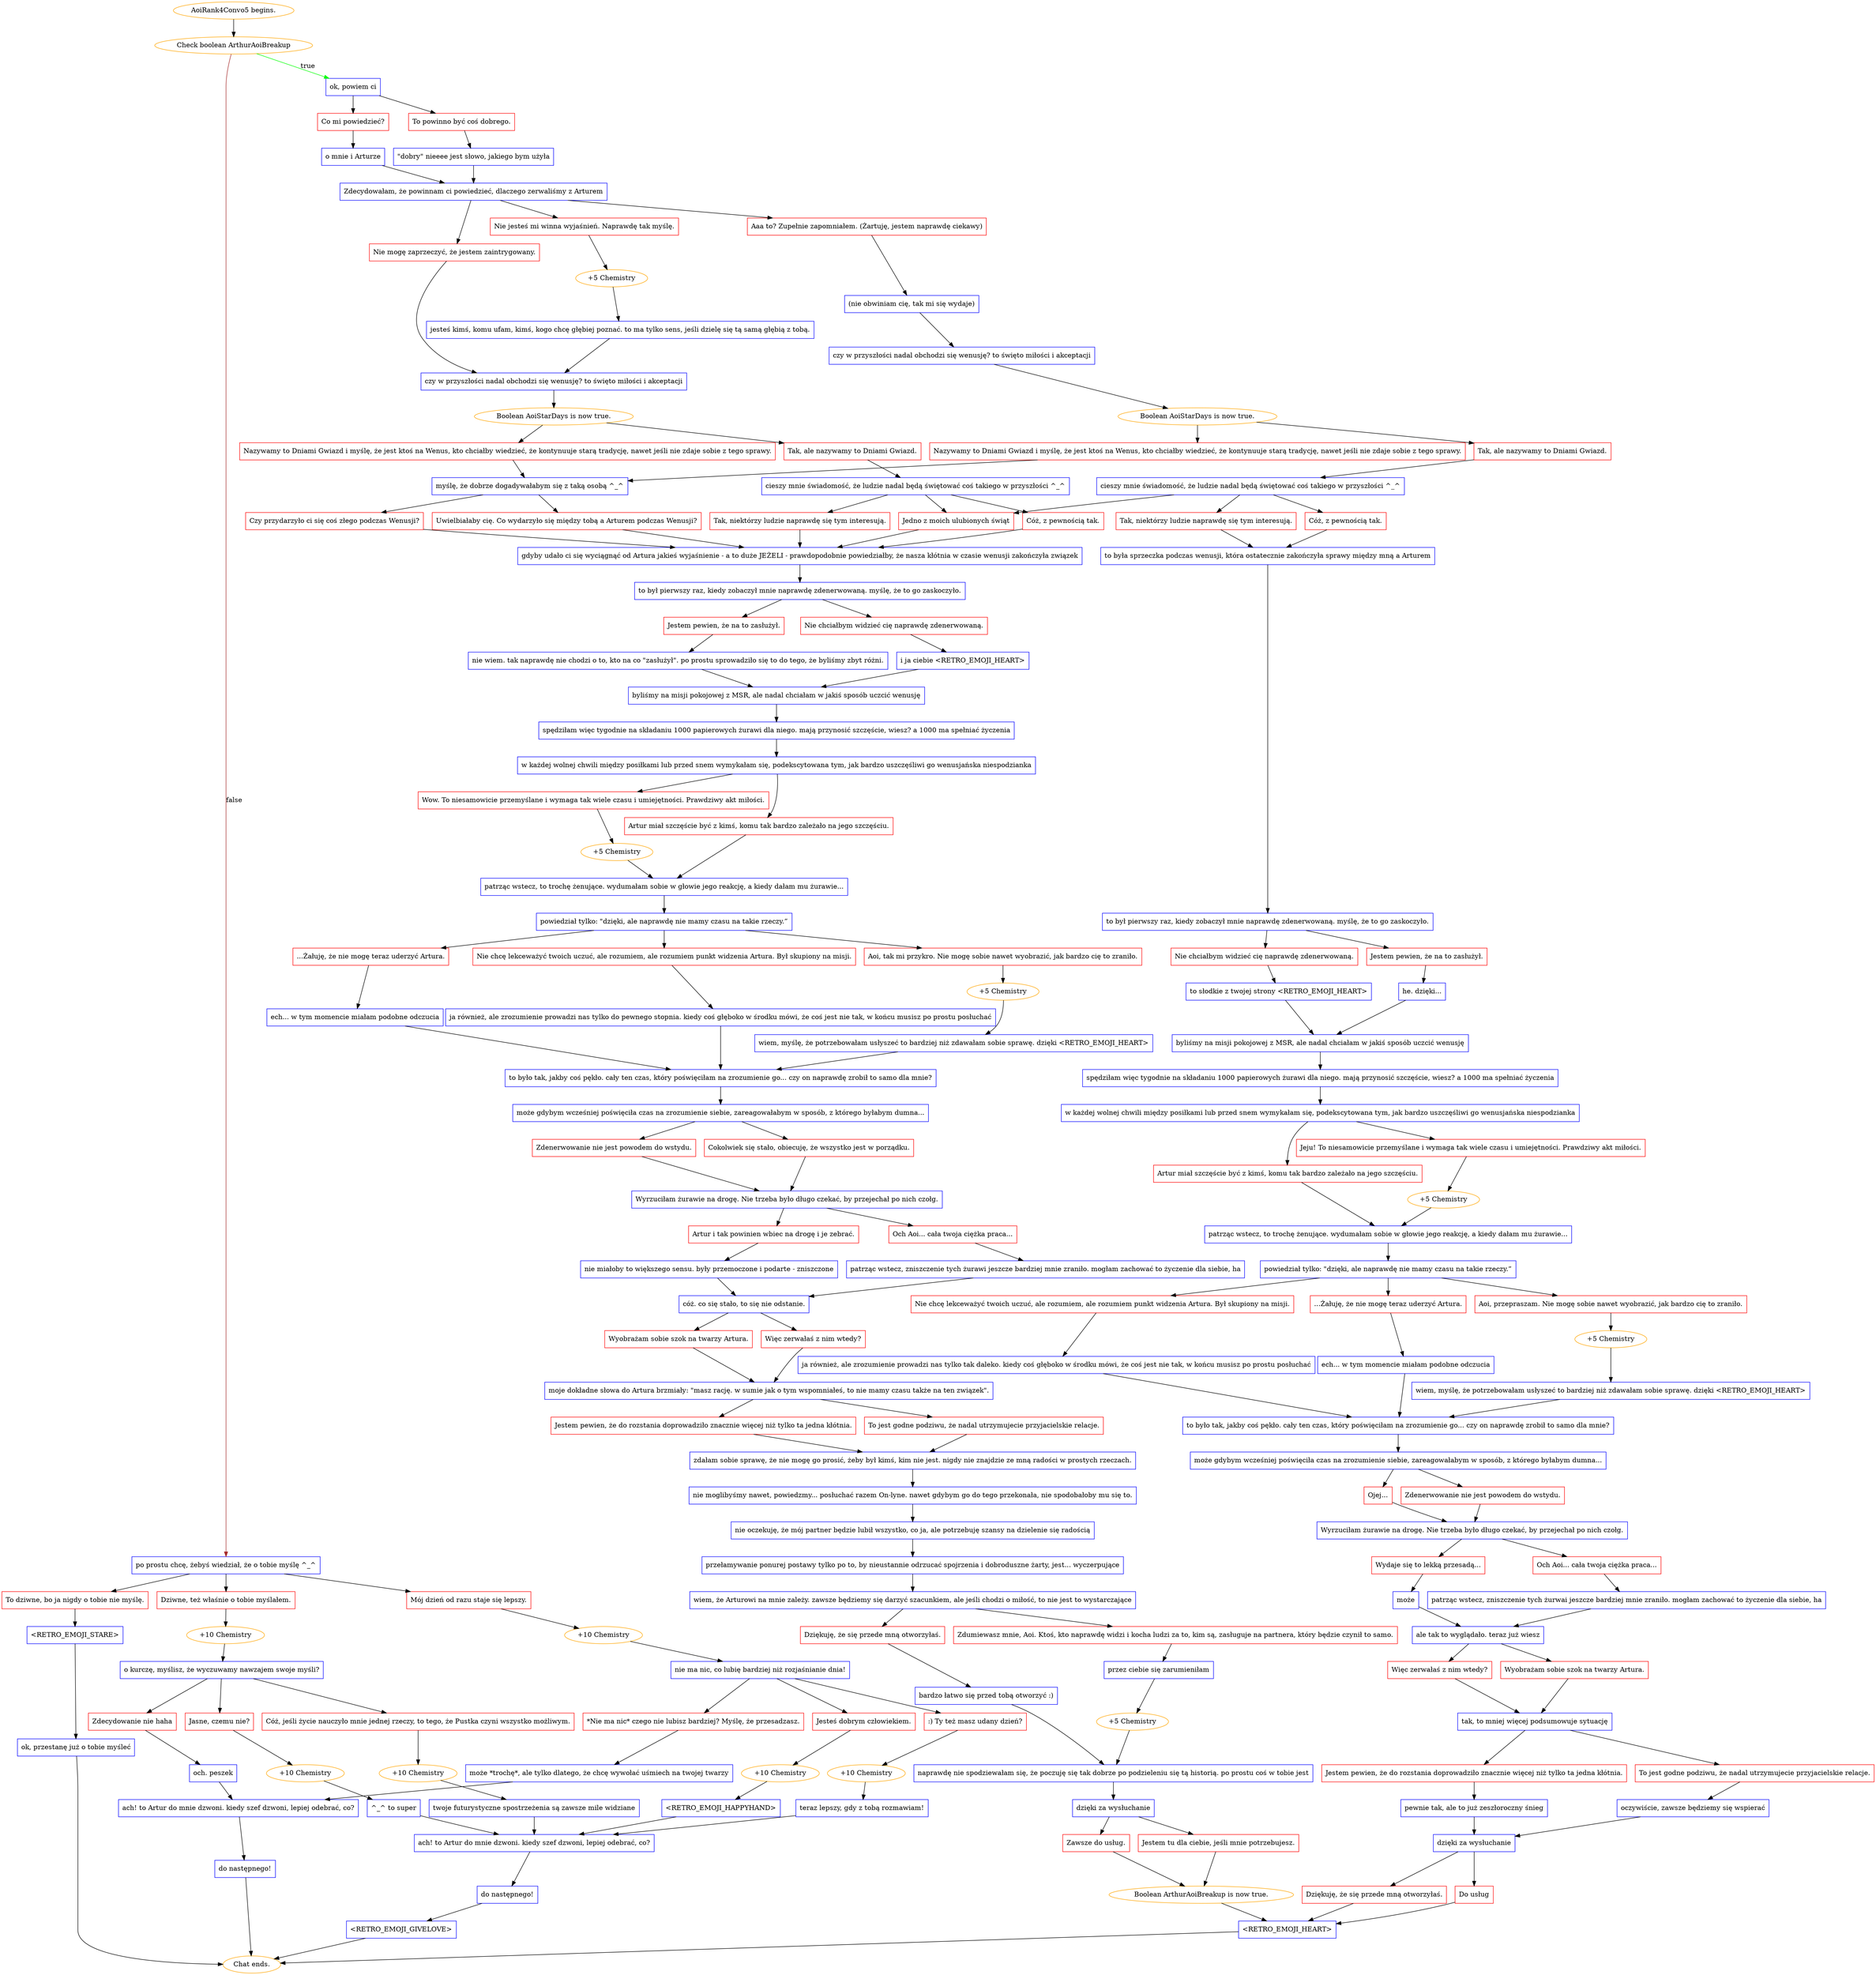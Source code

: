 digraph {
	"AoiRank4Convo5 begins." [color=orange];
		"AoiRank4Convo5 begins." -> j1999602479;
	j1999602479 [label="Check boolean ArthurAoiBreakup",color=orange];
		j1999602479 -> j2039183053 [label=true,color=green];
		j1999602479 -> j3287857093 [label=false,color=brown];
	j2039183053 [label="ok, powiem ci",shape=box,color=blue];
		j2039183053 -> j1615915144;
		j2039183053 -> j307367602;
	j3287857093 [label="po prostu chcę, żebyś wiedział, że o tobie myślę ^_^",shape=box,color=blue];
		j3287857093 -> j803079920;
		j3287857093 -> j1002532180;
		j3287857093 -> j2125130099;
	j1615915144 [label="Co mi powiedzieć?",shape=box,color=red];
		j1615915144 -> j3617837008;
	j307367602 [label="To powinno być coś dobrego.",shape=box,color=red];
		j307367602 -> j902667262;
	j803079920 [label="Mój dzień od razu staje się lepszy.",shape=box,color=red];
		j803079920 -> j1252052043;
	j1002532180 [label="Dziwne, też właśnie o tobie myślałem.",shape=box,color=red];
		j1002532180 -> j3184077580;
	j2125130099 [label="To dziwne, bo ja nigdy o tobie nie myślę.",shape=box,color=red];
		j2125130099 -> j2895755172;
	j3617837008 [label="o mnie i Arturze",shape=box,color=blue];
		j3617837008 -> j3517679026;
	j902667262 [label="\"dobry\" nieeee jest słowo, jakiego bym użyła",shape=box,color=blue];
		j902667262 -> j3517679026;
	j1252052043 [label="+10 Chemistry",color=orange];
		j1252052043 -> j461219207;
	j3184077580 [label="+10 Chemistry",color=orange];
		j3184077580 -> j2380969445;
	j2895755172 [label="<RETRO_EMOJI_STARE>",shape=box,color=blue];
		j2895755172 -> j84468209;
	j3517679026 [label="Zdecydowałam, że powinnam ci powiedzieć, dlaczego zerwaliśmy z Arturem",shape=box,color=blue];
		j3517679026 -> j3288971875;
		j3517679026 -> j2667364289;
		j3517679026 -> j3820382114;
	j461219207 [label="nie ma nic, co lubię bardziej niż rozjaśnianie dnia!",shape=box,color=blue];
		j461219207 -> j1065234146;
		j461219207 -> j415266191;
		j461219207 -> j1290808344;
	j2380969445 [label="o kurczę, myślisz, że wyczuwamy nawzajem swoje myśli?",shape=box,color=blue];
		j2380969445 -> j886311597;
		j2380969445 -> j2271277367;
		j2380969445 -> j1299087633;
	j84468209 [label="ok, przestanę już o tobie myśleć",shape=box,color=blue];
		j84468209 -> "Chat ends.";
	j3288971875 [label="Nie jesteś mi winna wyjaśnień. Naprawdę tak myślę.",shape=box,color=red];
		j3288971875 -> j1501411455;
	j2667364289 [label="Nie mogę zaprzeczyć, że jestem zaintrygowany.",shape=box,color=red];
		j2667364289 -> j2934624754;
	j3820382114 [label="Aaa to? Zupełnie zapomniałem. (Żartuję, jestem naprawdę ciekawy)",shape=box,color=red];
		j3820382114 -> j1504649657;
	j1065234146 [label="Jesteś dobrym człowiekiem.",shape=box,color=red];
		j1065234146 -> j910412608;
	j415266191 [label=":) Ty też masz udany dzień?",shape=box,color=red];
		j415266191 -> j886816977;
	j1290808344 [label="*Nie ma nic* czego nie lubisz bardziej? Myślę, że przesadzasz.",shape=box,color=red];
		j1290808344 -> j56635495;
	j886311597 [label="Zdecydowanie nie haha",shape=box,color=red];
		j886311597 -> j1453172521;
	j2271277367 [label="Cóż, jeśli życie nauczyło mnie jednej rzeczy, to tego, że Pustka czyni wszystko możliwym.",shape=box,color=red];
		j2271277367 -> j3591939890;
	j1299087633 [label="Jasne, czemu nie?",shape=box,color=red];
		j1299087633 -> j161257329;
	"Chat ends." [color=orange];
	j1501411455 [label="+5 Chemistry",color=orange];
		j1501411455 -> j836976238;
	j2934624754 [label="czy w przyszłości nadal obchodzi się wenusję? to święto miłości i akceptacji",shape=box,color=blue];
		j2934624754 -> j2220226711;
	j1504649657 [label="(nie obwiniam cię, tak mi się wydaje)",shape=box,color=blue];
		j1504649657 -> j1560161818;
	j910412608 [label="+10 Chemistry",color=orange];
		j910412608 -> j308952564;
	j886816977 [label="+10 Chemistry",color=orange];
		j886816977 -> j255462457;
	j56635495 [label="może *trochę*, ale tylko dlatego, że chcę wywołać uśmiech na twojej twarzy",shape=box,color=blue];
		j56635495 -> j3016512013;
	j1453172521 [label="och. peszek",shape=box,color=blue];
		j1453172521 -> j3016512013;
	j3591939890 [label="+10 Chemistry",color=orange];
		j3591939890 -> j4096901018;
	j161257329 [label="+10 Chemistry",color=orange];
		j161257329 -> j1171185156;
	j836976238 [label="jesteś kimś, komu ufam, kimś, kogo chcę głębiej poznać. to ma tylko sens, jeśli dzielę się tą samą głębią z tobą.",shape=box,color=blue];
		j836976238 -> j2934624754;
	j2220226711 [label="Boolean AoiStarDays is now true.",color=orange];
		j2220226711 -> j1002838228;
		j2220226711 -> j3033310086;
	j1560161818 [label="czy w przyszłości nadal obchodzi się wenusję? to święto miłości i akceptacji",shape=box,color=blue];
		j1560161818 -> j1703733891;
	j308952564 [label="<RETRO_EMOJI_HAPPYHAND>",shape=box,color=blue];
		j308952564 -> j2408608925;
	j255462457 [label="teraz lepszy, gdy z tobą rozmawiam!",shape=box,color=blue];
		j255462457 -> j2408608925;
	j3016512013 [label="ach! to Artur do mnie dzwoni. kiedy szef dzwoni, lepiej odebrać, co?",shape=box,color=blue];
		j3016512013 -> j213982289;
	j4096901018 [label="twoje futurystyczne spostrzeżenia są zawsze mile widziane",shape=box,color=blue];
		j4096901018 -> j2408608925;
	j1171185156 [label="^_^ to super",shape=box,color=blue];
		j1171185156 -> j2408608925;
	j1002838228 [label="Tak, ale nazywamy to Dniami Gwiazd.",shape=box,color=red];
		j1002838228 -> j314934985;
	j3033310086 [label="Nazywamy to Dniami Gwiazd i myślę, że jest ktoś na Wenus, kto chciałby wiedzieć, że kontynuuje starą tradycję, nawet jeśli nie zdaje sobie z tego sprawy.",shape=box,color=red];
		j3033310086 -> j2699643724;
	j1703733891 [label="Boolean AoiStarDays is now true.",color=orange];
		j1703733891 -> j2217290137;
		j1703733891 -> j2797537131;
	j2408608925 [label="ach! to Artur do mnie dzwoni. kiedy szef dzwoni, lepiej odebrać, co?",shape=box,color=blue];
		j2408608925 -> j1115869512;
	j213982289 [label="do następnego!",shape=box,color=blue];
		j213982289 -> "Chat ends.";
	j314934985 [label="cieszy mnie świadomość, że ludzie nadal będą świętować coś takiego w przyszłości ^_^",shape=box,color=blue];
		j314934985 -> j3855947881;
		j314934985 -> j2634187874;
		j314934985 -> j2877843303;
	j2699643724 [label="myślę, że dobrze dogadywałabym się z taką osobą ^_^",shape=box,color=blue];
		j2699643724 -> j976170320;
		j2699643724 -> j3562046284;
	j2217290137 [label="Tak, ale nazywamy to Dniami Gwiazd.",shape=box,color=red];
		j2217290137 -> j3032668147;
	j2797537131 [label="Nazywamy to Dniami Gwiazd i myślę, że jest ktoś na Wenus, kto chciałby wiedzieć, że kontynuuje starą tradycję, nawet jeśli nie zdaje sobie z tego sprawy.",shape=box,color=red];
		j2797537131 -> j2699643724;
	j1115869512 [label="do następnego!",shape=box,color=blue];
		j1115869512 -> j3329961820;
	j3855947881 [label="Cóż, z pewnością tak.",shape=box,color=red];
		j3855947881 -> j4134038929;
	j2634187874 [label="Tak, niektórzy ludzie naprawdę się tym interesują.",shape=box,color=red];
		j2634187874 -> j4134038929;
	j2877843303 [label="Jedno z moich ulubionych świąt",shape=box,color=red];
		j2877843303 -> j4134038929;
	j976170320 [label="Uwielbiałaby cię. Co wydarzyło się między tobą a Arturem podczas Wenusji?",shape=box,color=red];
		j976170320 -> j4134038929;
	j3562046284 [label="Czy przydarzyło ci się coś złego podczas Wenusji?",shape=box,color=red];
		j3562046284 -> j4134038929;
	j3032668147 [label="cieszy mnie świadomość, że ludzie nadal będą świętować coś takiego w przyszłości ^_^",shape=box,color=blue];
		j3032668147 -> j2877843303;
		j3032668147 -> j2288901786;
		j3032668147 -> j3904282900;
	j3329961820 [label="<RETRO_EMOJI_GIVELOVE>",shape=box,color=blue];
		j3329961820 -> "Chat ends.";
	j4134038929 [label="gdyby udało ci się wyciągnąć od Artura jakieś wyjaśnienie - a to duże JEŻELI - prawdopodobnie powiedziałby, że nasza kłótnia w czasie wenusji zakończyła związek",shape=box,color=blue];
		j4134038929 -> j3530366368;
	j2288901786 [label="Tak, niektórzy ludzie naprawdę się tym interesują.",shape=box,color=red];
		j2288901786 -> j2078655851;
	j3904282900 [label="Cóż, z pewnością tak.",shape=box,color=red];
		j3904282900 -> j2078655851;
	j3530366368 [label="to był pierwszy raz, kiedy zobaczył mnie naprawdę zdenerwowaną. myślę, że to go zaskoczyło.",shape=box,color=blue];
		j3530366368 -> j371154016;
		j3530366368 -> j3843688264;
	j2078655851 [label="to była sprzeczka podczas wenusji, która ostatecznie zakończyła sprawy między mną a Arturem",shape=box,color=blue];
		j2078655851 -> j2134054791;
	j371154016 [label="Nie chciałbym widzieć cię naprawdę zdenerwowaną.",shape=box,color=red];
		j371154016 -> j2171503450;
	j3843688264 [label="Jestem pewien, że na to zasłużył.",shape=box,color=red];
		j3843688264 -> j2318510768;
	j2134054791 [label="to był pierwszy raz, kiedy zobaczył mnie naprawdę zdenerwowaną. myślę, że to go zaskoczyło.",shape=box,color=blue];
		j2134054791 -> j3851690821;
		j2134054791 -> j889849507;
	j2171503450 [label="i ja ciebie <RETRO_EMOJI_HEART>",shape=box,color=blue];
		j2171503450 -> j3441318122;
	j2318510768 [label="nie wiem. tak naprawdę nie chodzi o to, kto na co \"zasłużył\". po prostu sprowadziło się to do tego, że byliśmy zbyt różni.",shape=box,color=blue];
		j2318510768 -> j3441318122;
	j3851690821 [label="Nie chciałbym widzieć cię naprawdę zdenerwowaną.",shape=box,color=red];
		j3851690821 -> j3118295486;
	j889849507 [label="Jestem pewien, że na to zasłużył.",shape=box,color=red];
		j889849507 -> j2747103960;
	j3441318122 [label="byliśmy na misji pokojowej z MSR, ale nadal chciałam w jakiś sposób uczcić wenusję",shape=box,color=blue];
		j3441318122 -> j1794404611;
	j3118295486 [label="to słodkie z twojej strony <RETRO_EMOJI_HEART>",shape=box,color=blue];
		j3118295486 -> j708645958;
	j2747103960 [label="he. dzięki...",shape=box,color=blue];
		j2747103960 -> j708645958;
	j1794404611 [label="spędziłam więc tygodnie na składaniu 1000 papierowych żurawi dla niego. mają przynosić szczęście, wiesz? a 1000 ma spełniać życzenia",shape=box,color=blue];
		j1794404611 -> j1429125572;
	j708645958 [label="byliśmy na misji pokojowej z MSR, ale nadal chciałam w jakiś sposób uczcić wenusję",shape=box,color=blue];
		j708645958 -> j3444057509;
	j1429125572 [label="w każdej wolnej chwili między posiłkami lub przed snem wymykałam się, podekscytowana tym, jak bardzo uszczęśliwi go wenusjańska niespodzianka",shape=box,color=blue];
		j1429125572 -> j1577503008;
		j1429125572 -> j3572738305;
	j3444057509 [label="spędziłam więc tygodnie na składaniu 1000 papierowych żurawi dla niego. mają przynosić szczęście, wiesz? a 1000 ma spełniać życzenia",shape=box,color=blue];
		j3444057509 -> j4208253532;
	j1577503008 [label="Wow. To niesamowicie przemyślane i wymaga tak wiele czasu i umiejętności. Prawdziwy akt miłości.",shape=box,color=red];
		j1577503008 -> j2820659229;
	j3572738305 [label="Artur miał szczęście być z kimś, komu tak bardzo zależało na jego szczęściu.",shape=box,color=red];
		j3572738305 -> j23691569;
	j4208253532 [label="w każdej wolnej chwili między posiłkami lub przed snem wymykałam się, podekscytowana tym, jak bardzo uszczęśliwi go wenusjańska niespodzianka",shape=box,color=blue];
		j4208253532 -> j1514750845;
		j4208253532 -> j3332408427;
	j2820659229 [label="+5 Chemistry",color=orange];
		j2820659229 -> j23691569;
	j23691569 [label="patrząc wstecz, to trochę żenujące. wydumałam sobie w głowie jego reakcję, a kiedy dałam mu żurawie...",shape=box,color=blue];
		j23691569 -> j2564402616;
	j1514750845 [label="Jeju! To niesamowicie przemyślane i wymaga tak wiele czasu i umiejętności. Prawdziwy akt miłości.",shape=box,color=red];
		j1514750845 -> j498353320;
	j3332408427 [label="Artur miał szczęście być z kimś, komu tak bardzo zależało na jego szczęściu.",shape=box,color=red];
		j3332408427 -> j2435950219;
	j2564402616 [label="powiedział tylko: \"dzięki, ale naprawdę nie mamy czasu na takie rzeczy.”",shape=box,color=blue];
		j2564402616 -> j604171226;
		j2564402616 -> j155271455;
		j2564402616 -> j3212896768;
	j498353320 [label="+5 Chemistry",color=orange];
		j498353320 -> j2435950219;
	j2435950219 [label="patrząc wstecz, to trochę żenujące. wydumałam sobie w głowie jego reakcję, a kiedy dałam mu żurawie...",shape=box,color=blue];
		j2435950219 -> j3423273967;
	j604171226 [label="...Żałuję, że nie mogę teraz uderzyć Artura.",shape=box,color=red];
		j604171226 -> j1869169704;
	j155271455 [label="Aoi, tak mi przykro. Nie mogę sobie nawet wyobrazić, jak bardzo cię to zraniło.",shape=box,color=red];
		j155271455 -> j4071691047;
	j3212896768 [label="Nie chcę lekceważyć twoich uczuć, ale rozumiem, ale rozumiem punkt widzenia Artura. Był skupiony na misji.",shape=box,color=red];
		j3212896768 -> j3184236002;
	j3423273967 [label="powiedział tylko: \"dzięki, ale naprawdę nie mamy czasu na takie rzeczy.”",shape=box,color=blue];
		j3423273967 -> j2962727383;
		j3423273967 -> j444723998;
		j3423273967 -> j1679977104;
	j1869169704 [label="ech... w tym momencie miałam podobne odczucia",shape=box,color=blue];
		j1869169704 -> j1670332444;
	j4071691047 [label="+5 Chemistry",color=orange];
		j4071691047 -> j3551893321;
	j3184236002 [label="ja również, ale zrozumienie prowadzi nas tylko do pewnego stopnia. kiedy coś głęboko w środku mówi, że coś jest nie tak, w końcu musisz po prostu posłuchać",shape=box,color=blue];
		j3184236002 -> j1670332444;
	j2962727383 [label="Nie chcę lekceważyć twoich uczuć, ale rozumiem, ale rozumiem punkt widzenia Artura. Był skupiony na misji.",shape=box,color=red];
		j2962727383 -> j2632014544;
	j444723998 [label="Aoi, przepraszam. Nie mogę sobie nawet wyobrazić, jak bardzo cię to zraniło.",shape=box,color=red];
		j444723998 -> j1147647359;
	j1679977104 [label="...Żałuję, że nie mogę teraz uderzyć Artura.",shape=box,color=red];
		j1679977104 -> j3092928005;
	j1670332444 [label="to było tak, jakby coś pękło. cały ten czas, który poświęciłam na zrozumienie go... czy on naprawdę zrobił to samo dla mnie?",shape=box,color=blue];
		j1670332444 -> j3501208965;
	j3551893321 [label="wiem, myślę, że potrzebowałam usłyszeć to bardziej niż zdawałam sobie sprawę. dzięki <RETRO_EMOJI_HEART>",shape=box,color=blue];
		j3551893321 -> j1670332444;
	j2632014544 [label="ja również, ale zrozumienie prowadzi nas tylko tak daleko. kiedy coś głęboko w środku mówi, że coś jest nie tak, w końcu musisz po prostu posłuchać",shape=box,color=blue];
		j2632014544 -> j464892766;
	j1147647359 [label="+5 Chemistry",color=orange];
		j1147647359 -> j2021679300;
	j3092928005 [label="ech... w tym momencie miałam podobne odczucia",shape=box,color=blue];
		j3092928005 -> j464892766;
	j3501208965 [label="może gdybym wcześniej poświęciła czas na zrozumienie siebie, zareagowałabym w sposób, z którego byłabym dumna...",shape=box,color=blue];
		j3501208965 -> j3804966194;
		j3501208965 -> j19781914;
	j464892766 [label="to było tak, jakby coś pękło. cały ten czas, który poświęciłam na zrozumienie go... czy on naprawdę zrobił to samo dla mnie?",shape=box,color=blue];
		j464892766 -> j2895988499;
	j2021679300 [label="wiem, myślę, że potrzebowałam usłyszeć to bardziej niż zdawałam sobie sprawę. dzięki <RETRO_EMOJI_HEART>",shape=box,color=blue];
		j2021679300 -> j464892766;
	j3804966194 [label="Zdenerwowanie nie jest powodem do wstydu.",shape=box,color=red];
		j3804966194 -> j3556566526;
	j19781914 [label="Cokolwiek się stało, obiecuję, że wszystko jest w porządku.",shape=box,color=red];
		j19781914 -> j3556566526;
	j2895988499 [label="może gdybym wcześniej poświęciła czas na zrozumienie siebie, zareagowałabym w sposób, z którego byłabym dumna...",shape=box,color=blue];
		j2895988499 -> j2726371566;
		j2895988499 -> j2259022417;
	j3556566526 [label="Wyrzuciłam żurawie na drogę. Nie trzeba było długo czekać, by przejechał po nich czołg.",shape=box,color=blue];
		j3556566526 -> j1220954639;
		j3556566526 -> j3408116259;
	j2726371566 [label="Ojej...",shape=box,color=red];
		j2726371566 -> j7107263;
	j2259022417 [label="Zdenerwowanie nie jest powodem do wstydu.",shape=box,color=red];
		j2259022417 -> j7107263;
	j1220954639 [label="Och Aoi... cała twoja ciężka praca...",shape=box,color=red];
		j1220954639 -> j1552544771;
	j3408116259 [label="Artur i tak powinien wbiec na drogę i je zebrać.",shape=box,color=red];
		j3408116259 -> j3680054118;
	j7107263 [label="Wyrzuciłam żurawie na drogę. Nie trzeba było długo czekać, by przejechał po nich czołg.",shape=box,color=blue];
		j7107263 -> j1537031071;
		j7107263 -> j916490933;
	j1552544771 [label="patrząc wstecz, zniszczenie tych żurawi jeszcze bardziej mnie zraniło. mogłam zachować to życzenie dla siebie, ha",shape=box,color=blue];
		j1552544771 -> j3803257276;
	j3680054118 [label="nie miałoby to większego sensu. były przemoczone i podarte - zniszczone",shape=box,color=blue];
		j3680054118 -> j3803257276;
	j1537031071 [label="Och Aoi... cała twoja ciężka praca...",shape=box,color=red];
		j1537031071 -> j3232980560;
	j916490933 [label="Wydaje się to lekką przesadą...",shape=box,color=red];
		j916490933 -> j2879503664;
	j3803257276 [label="cóż. co się stało, to się nie odstanie.",shape=box,color=blue];
		j3803257276 -> j906304814;
		j3803257276 -> j1660444933;
	j3232980560 [label="patrząc wstecz, zniszczenie tych żurwai jeszcze bardziej mnie zraniło. mogłam zachować to życzenie dla siebie, ha",shape=box,color=blue];
		j3232980560 -> j3745930338;
	j2879503664 [label="może",shape=box,color=blue];
		j2879503664 -> j3745930338;
	j906304814 [label="Więc zerwałaś z nim wtedy?",shape=box,color=red];
		j906304814 -> j649122881;
	j1660444933 [label="Wyobrażam sobie szok na twarzy Artura.",shape=box,color=red];
		j1660444933 -> j649122881;
	j3745930338 [label="ale tak to wyglądało. teraz już wiesz",shape=box,color=blue];
		j3745930338 -> j4129858550;
		j3745930338 -> j4262648475;
	j649122881 [label="moje dokładne słowa do Artura brzmiały: \"masz rację. w sumie jak o tym wspomniałeś, to nie mamy czasu także na ten związek\".",shape=box,color=blue];
		j649122881 -> j4128095431;
		j649122881 -> j2120143341;
	j4129858550 [label="Więc zerwałaś z nim wtedy?",shape=box,color=red];
		j4129858550 -> j2965557586;
	j4262648475 [label="Wyobrażam sobie szok na twarzy Artura.",shape=box,color=red];
		j4262648475 -> j2965557586;
	j4128095431 [label="To jest godne podziwu, że nadal utrzymujecie przyjacielskie relacje.",shape=box,color=red];
		j4128095431 -> j2829040179;
	j2120143341 [label="Jestem pewien, że do rozstania doprowadziło znacznie więcej niż tylko ta jedna kłótnia.",shape=box,color=red];
		j2120143341 -> j2829040179;
	j2965557586 [label="tak, to mniej więcej podsumowuje sytuację",shape=box,color=blue];
		j2965557586 -> j2979604735;
		j2965557586 -> j2643481938;
	j2829040179 [label="zdałam sobie sprawę, że nie mogę go prosić, żeby był kimś, kim nie jest. nigdy nie znajdzie ze mną radości w prostych rzeczach.",shape=box,color=blue];
		j2829040179 -> j3132790968;
	j2979604735 [label="To jest godne podziwu, że nadal utrzymujecie przyjacielskie relacje.",shape=box,color=red];
		j2979604735 -> j2154696160;
	j2643481938 [label="Jestem pewien, że do rozstania doprowadziło znacznie więcej niż tylko ta jedna kłótnia.",shape=box,color=red];
		j2643481938 -> j5849710;
	j3132790968 [label="nie moglibyśmy nawet, powiedzmy... posłuchać razem On-lyne. nawet gdybym go do tego przekonała, nie spodobałoby mu się to.",shape=box,color=blue];
		j3132790968 -> j831587555;
	j2154696160 [label="oczywiście, zawsze będziemy się wspierać",shape=box,color=blue];
		j2154696160 -> j2173063079;
	j5849710 [label="pewnie tak, ale to już zeszłoroczny śnieg",shape=box,color=blue];
		j5849710 -> j2173063079;
	j831587555 [label="nie oczekuję, że mój partner będzie lubił wszystko, co ja, ale potrzebuję szansy na dzielenie się radością",shape=box,color=blue];
		j831587555 -> j2710551448;
	j2173063079 [label="dzięki za wysłuchanie",shape=box,color=blue];
		j2173063079 -> j2965259363;
		j2173063079 -> j1658320593;
	j2710551448 [label="przełamywanie ponurej postawy tylko po to, by nieustannie odrzucać spojrzenia i dobroduszne żarty, jest... wyczerpujące",shape=box,color=blue];
		j2710551448 -> j2710547860;
	j2965259363 [label="Do usług",shape=box,color=red];
		j2965259363 -> j1098993356;
	j1658320593 [label="Dziękuję, że się przede mną otworzyłaś.",shape=box,color=red];
		j1658320593 -> j1098993356;
	j2710547860 [label="wiem, że Arturowi na mnie zależy. zawsze będziemy się darzyć szacunkiem, ale jeśli chodzi o miłość, to nie jest to wystarczające",shape=box,color=blue];
		j2710547860 -> j2388372279;
		j2710547860 -> j842378811;
	j1098993356 [label="<RETRO_EMOJI_HEART>",shape=box,color=blue];
		j1098993356 -> "Chat ends.";
	j2388372279 [label="Dziękuję, że się przede mną otworzyłaś.",shape=box,color=red];
		j2388372279 -> j1734423711;
	j842378811 [label="Zdumiewasz mnie, Aoi. Ktoś, kto naprawdę widzi i kocha ludzi za to, kim są, zasługuje na partnera, który będzie czynił to samo.",shape=box,color=red];
		j842378811 -> j2799512600;
	j1734423711 [label="bardzo łatwo się przed tobą otworzyć :)",shape=box,color=blue];
		j1734423711 -> j842337877;
	j2799512600 [label="przez ciebie się zarumieniłam",shape=box,color=blue];
		j2799512600 -> j3961059620;
	j842337877 [label="naprawdę nie spodziewałam się, że poczuję się tak dobrze po podzieleniu się tą historią. po prostu coś w tobie jest",shape=box,color=blue];
		j842337877 -> j1729377900;
	j3961059620 [label="+5 Chemistry",color=orange];
		j3961059620 -> j842337877;
	j1729377900 [label="dzięki za wysłuchanie",shape=box,color=blue];
		j1729377900 -> j1951571557;
		j1729377900 -> j1512644724;
	j1951571557 [label="Jestem tu dla ciebie, jeśli mnie potrzebujesz.",shape=box,color=red];
		j1951571557 -> j2407572271;
	j1512644724 [label="Zawsze do usług.",shape=box,color=red];
		j1512644724 -> j2407572271;
	j2407572271 [label="Boolean ArthurAoiBreakup is now true.",color=orange];
		j2407572271 -> j1098993356;
}
